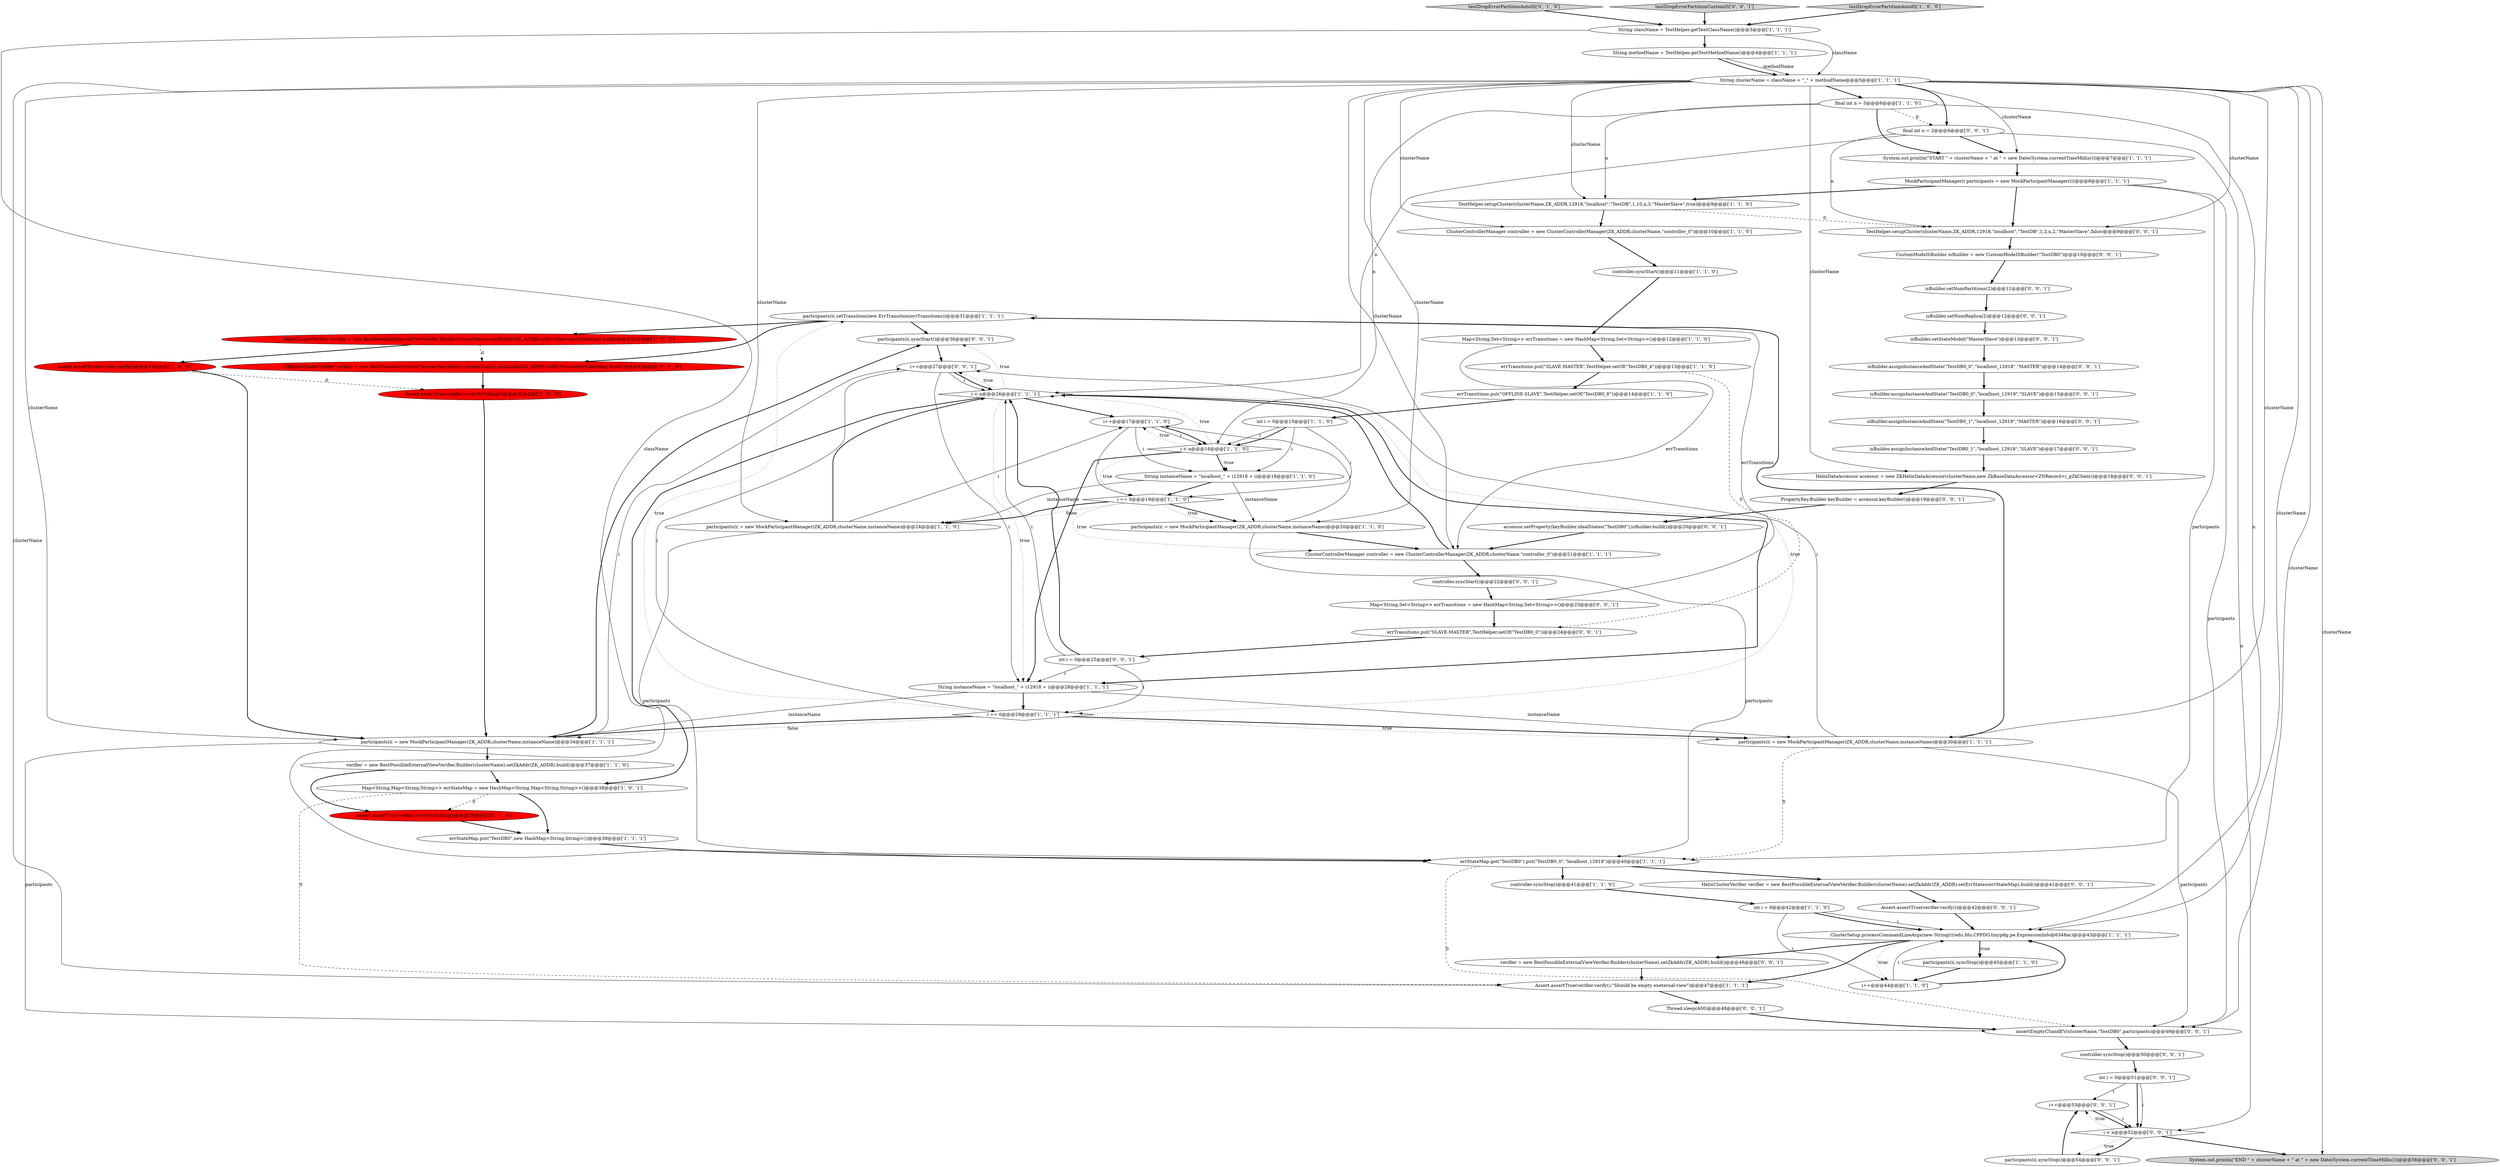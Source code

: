 digraph {
26 [style = filled, label = "participants(i(.setTransition(new ErrTransition(errTransitions))@@@31@@@['1', '1', '1']", fillcolor = white, shape = ellipse image = "AAA0AAABBB1BBB"];
41 [style = filled, label = "testDropErrorPartitionAutoIS['0', '1', '0']", fillcolor = lightgray, shape = diamond image = "AAA0AAABBB2BBB"];
39 [style = filled, label = "Assert.assertTrue(verifier.verifyByPolling())@@@38@@@['0', '1', '0']", fillcolor = red, shape = ellipse image = "AAA1AAABBB2BBB"];
20 [style = filled, label = "controller.syncStart()@@@11@@@['1', '1', '0']", fillcolor = white, shape = ellipse image = "AAA0AAABBB1BBB"];
48 [style = filled, label = "Assert.assertTrue(verifier.verify())@@@42@@@['0', '0', '1']", fillcolor = white, shape = ellipse image = "AAA0AAABBB3BBB"];
69 [style = filled, label = "testDropErrorPartitionCustomIS['0', '0', '1']", fillcolor = lightgray, shape = diamond image = "AAA0AAABBB3BBB"];
66 [style = filled, label = "controller.syncStop()@@@50@@@['0', '0', '1']", fillcolor = white, shape = ellipse image = "AAA0AAABBB3BBB"];
32 [style = filled, label = "participants(i(.syncStop()@@@45@@@['1', '1', '0']", fillcolor = white, shape = ellipse image = "AAA0AAABBB1BBB"];
31 [style = filled, label = "i++@@@17@@@['1', '1', '0']", fillcolor = white, shape = ellipse image = "AAA0AAABBB1BBB"];
44 [style = filled, label = "participants(i(.syncStop()@@@54@@@['0', '0', '1']", fillcolor = white, shape = ellipse image = "AAA0AAABBB3BBB"];
16 [style = filled, label = "ClusterControllerManager controller = new ClusterControllerManager(ZK_ADDR,clusterName,\"controller_0\")@@@10@@@['1', '1', '0']", fillcolor = white, shape = ellipse image = "AAA0AAABBB1BBB"];
27 [style = filled, label = "String methodName = TestHelper.getTestMethodName()@@@4@@@['1', '1', '1']", fillcolor = white, shape = ellipse image = "AAA0AAABBB1BBB"];
6 [style = filled, label = "MockParticipantManager(( participants = new MockParticipantManager((((@@@8@@@['1', '1', '1']", fillcolor = white, shape = ellipse image = "AAA0AAABBB1BBB"];
53 [style = filled, label = "Thread.sleep(400)@@@48@@@['0', '0', '1']", fillcolor = white, shape = ellipse image = "AAA0AAABBB3BBB"];
63 [style = filled, label = "i++@@@53@@@['0', '0', '1']", fillcolor = white, shape = ellipse image = "AAA0AAABBB3BBB"];
29 [style = filled, label = "i == 0@@@29@@@['1', '1', '1']", fillcolor = white, shape = diamond image = "AAA0AAABBB1BBB"];
30 [style = filled, label = "i == 0@@@19@@@['1', '1', '0']", fillcolor = white, shape = diamond image = "AAA0AAABBB1BBB"];
61 [style = filled, label = "isBuilder.setNumPartitions(2)@@@11@@@['0', '0', '1']", fillcolor = white, shape = ellipse image = "AAA0AAABBB3BBB"];
23 [style = filled, label = "System.out.println(\"START \" + clusterName + \" at \" + new Date(System.currentTimeMillis()))@@@7@@@['1', '1', '1']", fillcolor = white, shape = ellipse image = "AAA0AAABBB1BBB"];
43 [style = filled, label = "participants(i(.syncStart()@@@36@@@['0', '0', '1']", fillcolor = white, shape = ellipse image = "AAA0AAABBB3BBB"];
71 [style = filled, label = "TestHelper.setupCluster(clusterName,ZK_ADDR,12918,\"localhost\",\"TestDB\",1,2,n,2,\"MasterSlave\",false)@@@9@@@['0', '0', '1']", fillcolor = white, shape = ellipse image = "AAA0AAABBB3BBB"];
45 [style = filled, label = "isBuilder.assignInstanceAndState(\"TestDB0_1\",\"localhost_12918\",\"SLAVE\")@@@17@@@['0', '0', '1']", fillcolor = white, shape = ellipse image = "AAA0AAABBB3BBB"];
67 [style = filled, label = "isBuilder.setNumReplica(2)@@@12@@@['0', '0', '1']", fillcolor = white, shape = ellipse image = "AAA0AAABBB3BBB"];
40 [style = filled, label = "ZkHelixClusterVerifier verifier = new BestPossibleExternalViewVerifier.Builder(clusterName).setZkAddr(ZK_ADDR).setErrStates(errStateMap).build()@@@32@@@['0', '1', '0']", fillcolor = red, shape = ellipse image = "AAA1AAABBB2BBB"];
19 [style = filled, label = "verifier = new BestPossibleExternalViewVerifier.Builder(clusterName).setZkAddr(ZK_ADDR).build()@@@37@@@['1', '1', '0']", fillcolor = white, shape = ellipse image = "AAA0AAABBB1BBB"];
37 [style = filled, label = "errTransitions.put(\"SLAVE-MASTER\",TestHelper.setOf(\"TestDB0_4\"))@@@13@@@['1', '1', '0']", fillcolor = white, shape = ellipse image = "AAA0AAABBB1BBB"];
28 [style = filled, label = "participants(i( = new MockParticipantManager(ZK_ADDR,clusterName,instanceName)@@@20@@@['1', '1', '0']", fillcolor = white, shape = ellipse image = "AAA0AAABBB1BBB"];
54 [style = filled, label = "isBuilder.assignInstanceAndState(\"TestDB0_0\",\"localhost_12919\",\"SLAVE\")@@@15@@@['0', '0', '1']", fillcolor = white, shape = ellipse image = "AAA0AAABBB3BBB"];
62 [style = filled, label = "i++@@@27@@@['0', '0', '1']", fillcolor = white, shape = ellipse image = "AAA0AAABBB3BBB"];
18 [style = filled, label = "Assert.assertTrue(verifier.verify(),\"Should be empty exeternal-view\")@@@47@@@['1', '1', '1']", fillcolor = white, shape = ellipse image = "AAA0AAABBB1BBB"];
58 [style = filled, label = "int i = 0@@@51@@@['0', '0', '1']", fillcolor = white, shape = ellipse image = "AAA0AAABBB3BBB"];
21 [style = filled, label = "i < n@@@26@@@['1', '1', '1']", fillcolor = white, shape = diamond image = "AAA0AAABBB1BBB"];
10 [style = filled, label = "ClusterSetup.processCommandLineArgs(new String((((edu.fdu.CPPDG.tinypdg.pe.ExpressionInfo@6348ac)@@@43@@@['1', '1', '1']", fillcolor = white, shape = ellipse image = "AAA0AAABBB1BBB"];
56 [style = filled, label = "Map<String,Set<String>> errTransitions = new HashMap<String,Set<String>>()@@@23@@@['0', '0', '1']", fillcolor = white, shape = ellipse image = "AAA0AAABBB3BBB"];
13 [style = filled, label = "controller.syncStop()@@@41@@@['1', '1', '0']", fillcolor = white, shape = ellipse image = "AAA0AAABBB1BBB"];
17 [style = filled, label = "i++@@@44@@@['1', '1', '0']", fillcolor = white, shape = ellipse image = "AAA0AAABBB1BBB"];
60 [style = filled, label = "isBuilder.setStateModel(\"MasterSlave\")@@@13@@@['0', '0', '1']", fillcolor = white, shape = ellipse image = "AAA0AAABBB3BBB"];
14 [style = filled, label = "Map<String,Set<String>> errTransitions = new HashMap<String,Set<String>>()@@@12@@@['1', '1', '0']", fillcolor = white, shape = ellipse image = "AAA0AAABBB1BBB"];
24 [style = filled, label = "String instanceName = \"localhost_\" + (12918 + i)@@@18@@@['1', '1', '0']", fillcolor = white, shape = ellipse image = "AAA0AAABBB1BBB"];
36 [style = filled, label = "participants(i( = new MockParticipantManager(ZK_ADDR,clusterName,instanceName)@@@34@@@['1', '1', '1']", fillcolor = white, shape = ellipse image = "AAA0AAABBB1BBB"];
8 [style = filled, label = "ClusterControllerManager controller = new ClusterControllerManager(ZK_ADDR,clusterName,\"controller_0\")@@@21@@@['1', '1', '1']", fillcolor = white, shape = ellipse image = "AAA0AAABBB1BBB"];
35 [style = filled, label = "participants(i( = new MockParticipantManager(ZK_ADDR,clusterName,instanceName)@@@30@@@['1', '1', '1']", fillcolor = white, shape = ellipse image = "AAA0AAABBB1BBB"];
72 [style = filled, label = "HelixClusterVerifier verifier = new BestPossibleExternalViewVerifier.Builder(clusterName).setZkAddr(ZK_ADDR).setErrStates(errStateMap).build()@@@41@@@['0', '0', '1']", fillcolor = white, shape = ellipse image = "AAA0AAABBB3BBB"];
3 [style = filled, label = "testDropErrorPartitionAutoIS['1', '0', '0']", fillcolor = lightgray, shape = diamond image = "AAA0AAABBB1BBB"];
22 [style = filled, label = "Map<String,Map<String,String>> errStateMap = new HashMap<String,Map<String,String>>()@@@38@@@['1', '0', '1']", fillcolor = white, shape = ellipse image = "AAA0AAABBB1BBB"];
70 [style = filled, label = "HelixDataAccessor accessor = new ZKHelixDataAccessor(clusterName,new ZkBaseDataAccessor<ZNRecord>(_gZkClient))@@@18@@@['0', '0', '1']", fillcolor = white, shape = ellipse image = "AAA0AAABBB3BBB"];
11 [style = filled, label = "int i = 0@@@42@@@['1', '1', '0']", fillcolor = white, shape = ellipse image = "AAA0AAABBB1BBB"];
12 [style = filled, label = "errStateMap.put(\"TestDB0\",new HashMap<String,String>())@@@39@@@['1', '1', '1']", fillcolor = white, shape = ellipse image = "AAA0AAABBB1BBB"];
64 [style = filled, label = "accessor.setProperty(keyBuilder.idealStates(\"TestDB0\"),isBuilder.build())@@@20@@@['0', '0', '1']", fillcolor = white, shape = ellipse image = "AAA0AAABBB3BBB"];
68 [style = filled, label = "controller.syncStart()@@@22@@@['0', '0', '1']", fillcolor = white, shape = ellipse image = "AAA0AAABBB3BBB"];
50 [style = filled, label = "assertEmptyCSandEV(clusterName,\"TestDB0\",participants)@@@49@@@['0', '0', '1']", fillcolor = white, shape = ellipse image = "AAA0AAABBB3BBB"];
73 [style = filled, label = "System.out.println(\"END \" + clusterName + \" at \" + new Date(System.currentTimeMillis()))@@@56@@@['0', '0', '1']", fillcolor = lightgray, shape = ellipse image = "AAA0AAABBB3BBB"];
38 [style = filled, label = "String className = TestHelper.getTestClassName()@@@3@@@['1', '1', '1']", fillcolor = white, shape = ellipse image = "AAA0AAABBB1BBB"];
52 [style = filled, label = "final int n = 2@@@6@@@['0', '0', '1']", fillcolor = white, shape = ellipse image = "AAA0AAABBB3BBB"];
15 [style = filled, label = "Assert.assertTrue(verifier.verify())@@@33@@@['1', '0', '0']", fillcolor = red, shape = ellipse image = "AAA1AAABBB1BBB"];
9 [style = filled, label = "HelixClusterVerifier verifier = new BestPossibleExternalViewVerifier.Builder(clusterName).setZkAddr(ZK_ADDR).setErrStates(errStateMap).build()@@@32@@@['1', '0', '0']", fillcolor = red, shape = ellipse image = "AAA1AAABBB1BBB"];
7 [style = filled, label = "final int n = 5@@@6@@@['1', '1', '0']", fillcolor = white, shape = ellipse image = "AAA0AAABBB1BBB"];
49 [style = filled, label = "PropertyKey.Builder keyBuilder = accessor.keyBuilder()@@@19@@@['0', '0', '1']", fillcolor = white, shape = ellipse image = "AAA0AAABBB3BBB"];
4 [style = filled, label = "String instanceName = \"localhost_\" + (12918 + i)@@@28@@@['1', '1', '1']", fillcolor = white, shape = ellipse image = "AAA0AAABBB1BBB"];
25 [style = filled, label = "TestHelper.setupCluster(clusterName,ZK_ADDR,12918,\"localhost\",\"TestDB\",1,10,n,3,\"MasterSlave\",true)@@@9@@@['1', '1', '0']", fillcolor = white, shape = ellipse image = "AAA0AAABBB1BBB"];
33 [style = filled, label = "i < n@@@16@@@['1', '1', '0']", fillcolor = white, shape = diamond image = "AAA0AAABBB1BBB"];
59 [style = filled, label = "i < n@@@52@@@['0', '0', '1']", fillcolor = white, shape = diamond image = "AAA0AAABBB3BBB"];
65 [style = filled, label = "verifier = new BestPossibleExternalViewVerifier.Builder(clusterName).setZkAddr(ZK_ADDR).build()@@@46@@@['0', '0', '1']", fillcolor = white, shape = ellipse image = "AAA0AAABBB3BBB"];
47 [style = filled, label = "isBuilder.assignInstanceAndState(\"TestDB0_1\",\"localhost_12919\",\"MASTER\")@@@16@@@['0', '0', '1']", fillcolor = white, shape = ellipse image = "AAA0AAABBB3BBB"];
2 [style = filled, label = "participants(i( = new MockParticipantManager(ZK_ADDR,clusterName,instanceName)@@@24@@@['1', '1', '0']", fillcolor = white, shape = ellipse image = "AAA0AAABBB1BBB"];
46 [style = filled, label = "isBuilder.assignInstanceAndState(\"TestDB0_0\",\"localhost_12918\",\"MASTER\")@@@14@@@['0', '0', '1']", fillcolor = white, shape = ellipse image = "AAA0AAABBB3BBB"];
34 [style = filled, label = "String clusterName = className + \"_\" + methodName@@@5@@@['1', '1', '1']", fillcolor = white, shape = ellipse image = "AAA0AAABBB1BBB"];
42 [style = filled, label = "Assert.assertTrue(verifier.verifyByPolling())@@@33@@@['0', '1', '0']", fillcolor = red, shape = ellipse image = "AAA1AAABBB2BBB"];
51 [style = filled, label = "int i = 0@@@25@@@['0', '0', '1']", fillcolor = white, shape = ellipse image = "AAA0AAABBB3BBB"];
5 [style = filled, label = "errStateMap.get(\"TestDB0\").put(\"TestDB0_0\",\"localhost_12918\")@@@40@@@['1', '1', '1']", fillcolor = white, shape = ellipse image = "AAA0AAABBB1BBB"];
55 [style = filled, label = "CustomModeISBuilder isBuilder = new CustomModeISBuilder(\"TestDB0\")@@@10@@@['0', '0', '1']", fillcolor = white, shape = ellipse image = "AAA0AAABBB3BBB"];
0 [style = filled, label = "errTransitions.put(\"OFFLINE-SLAVE\",TestHelper.setOf(\"TestDB0_8\"))@@@14@@@['1', '1', '0']", fillcolor = white, shape = ellipse image = "AAA0AAABBB1BBB"];
57 [style = filled, label = "errTransitions.put(\"SLAVE-MASTER\",TestHelper.setOf(\"TestDB0_0\"))@@@24@@@['0', '0', '1']", fillcolor = white, shape = ellipse image = "AAA0AAABBB3BBB"];
1 [style = filled, label = "int i = 0@@@15@@@['1', '1', '0']", fillcolor = white, shape = ellipse image = "AAA0AAABBB1BBB"];
69->38 [style = bold, label=""];
37->0 [style = bold, label=""];
1->24 [style = solid, label="i"];
12->5 [style = bold, label=""];
44->63 [style = bold, label=""];
29->36 [style = dotted, label="false"];
34->23 [style = solid, label="clusterName"];
11->17 [style = solid, label="i"];
62->21 [style = solid, label="i"];
27->34 [style = solid, label="methodName"];
1->30 [style = solid, label="i"];
64->8 [style = bold, label=""];
35->50 [style = solid, label="participants"];
26->9 [style = bold, label=""];
10->32 [style = bold, label=""];
26->40 [style = bold, label=""];
67->60 [style = bold, label=""];
7->33 [style = solid, label="n"];
3->38 [style = bold, label=""];
52->59 [style = solid, label="n"];
29->26 [style = dotted, label="true"];
10->32 [style = dotted, label="true"];
14->8 [style = solid, label="errTransitions"];
34->50 [style = solid, label="clusterName"];
24->30 [style = bold, label=""];
51->21 [style = solid, label="i"];
65->18 [style = bold, label=""];
1->33 [style = bold, label=""];
34->8 [style = solid, label="clusterName"];
30->28 [style = bold, label=""];
21->31 [style = bold, label=""];
2->31 [style = solid, label="i"];
46->54 [style = bold, label=""];
24->28 [style = solid, label="instanceName"];
48->10 [style = bold, label=""];
36->62 [style = solid, label="i"];
31->33 [style = solid, label="i"];
51->29 [style = solid, label="i"];
50->66 [style = bold, label=""];
58->59 [style = bold, label=""];
45->70 [style = bold, label=""];
14->37 [style = bold, label=""];
29->36 [style = bold, label=""];
49->64 [style = bold, label=""];
52->23 [style = bold, label=""];
6->50 [style = solid, label="participants"];
36->50 [style = solid, label="participants"];
57->51 [style = bold, label=""];
59->73 [style = bold, label=""];
34->28 [style = solid, label="clusterName"];
59->44 [style = dotted, label="true"];
21->29 [style = dotted, label="true"];
34->52 [style = bold, label=""];
51->21 [style = bold, label=""];
25->71 [style = dashed, label="0"];
19->39 [style = bold, label=""];
51->4 [style = solid, label="i"];
26->43 [style = bold, label=""];
20->14 [style = bold, label=""];
56->57 [style = bold, label=""];
58->59 [style = solid, label="i"];
38->5 [style = solid, label="className"];
13->11 [style = bold, label=""];
35->5 [style = dashed, label="0"];
22->18 [style = dashed, label="0"];
71->55 [style = bold, label=""];
6->5 [style = solid, label="participants"];
21->22 [style = bold, label=""];
2->21 [style = bold, label=""];
7->52 [style = dashed, label="0"];
10->65 [style = bold, label=""];
31->33 [style = bold, label=""];
7->23 [style = bold, label=""];
39->12 [style = bold, label=""];
5->72 [style = bold, label=""];
41->38 [style = bold, label=""];
29->35 [style = bold, label=""];
59->44 [style = bold, label=""];
34->71 [style = solid, label="clusterName"];
30->28 [style = dotted, label="true"];
16->20 [style = bold, label=""];
31->24 [style = solid, label="i"];
19->22 [style = bold, label=""];
32->17 [style = bold, label=""];
7->25 [style = solid, label="n"];
21->4 [style = bold, label=""];
15->36 [style = bold, label=""];
33->31 [style = dotted, label="true"];
36->43 [style = bold, label=""];
6->71 [style = bold, label=""];
17->10 [style = bold, label=""];
10->18 [style = bold, label=""];
11->10 [style = solid, label="i"];
34->10 [style = solid, label="clusterName"];
62->4 [style = solid, label="i"];
34->36 [style = solid, label="clusterName"];
63->59 [style = bold, label=""];
34->18 [style = solid, label="clusterName"];
52->71 [style = solid, label="n"];
33->4 [style = bold, label=""];
34->25 [style = solid, label="clusterName"];
34->2 [style = solid, label="clusterName"];
38->27 [style = bold, label=""];
52->21 [style = solid, label="n"];
4->36 [style = solid, label="instanceName"];
4->29 [style = bold, label=""];
35->62 [style = solid, label="i"];
56->26 [style = solid, label="errTransitions"];
25->16 [style = bold, label=""];
55->61 [style = bold, label=""];
10->17 [style = dotted, label="true"];
53->50 [style = bold, label=""];
66->58 [style = bold, label=""];
27->34 [style = bold, label=""];
2->5 [style = solid, label="participants"];
24->2 [style = solid, label="instanceName"];
33->21 [style = dotted, label="true"];
11->10 [style = bold, label=""];
0->1 [style = bold, label=""];
33->24 [style = bold, label=""];
23->6 [style = bold, label=""];
28->8 [style = bold, label=""];
5->13 [style = bold, label=""];
28->31 [style = solid, label="i"];
30->2 [style = dotted, label="false"];
33->24 [style = dotted, label="true"];
30->8 [style = dotted, label="true"];
47->45 [style = bold, label=""];
28->5 [style = solid, label="participants"];
35->26 [style = bold, label=""];
63->59 [style = solid, label="i"];
61->67 [style = bold, label=""];
70->49 [style = bold, label=""];
72->48 [style = bold, label=""];
36->19 [style = bold, label=""];
17->10 [style = solid, label="i"];
21->43 [style = dotted, label="true"];
5->50 [style = dashed, label="0"];
43->62 [style = bold, label=""];
34->7 [style = bold, label=""];
18->53 [style = bold, label=""];
7->10 [style = solid, label="n"];
42->36 [style = bold, label=""];
34->16 [style = solid, label="clusterName"];
60->46 [style = bold, label=""];
68->56 [style = bold, label=""];
33->30 [style = dotted, label="true"];
21->4 [style = dotted, label="true"];
34->35 [style = solid, label="clusterName"];
1->33 [style = solid, label="i"];
15->42 [style = dashed, label="0"];
54->47 [style = bold, label=""];
9->40 [style = dashed, label="0"];
8->68 [style = bold, label=""];
34->70 [style = solid, label="clusterName"];
31->30 [style = solid, label="i"];
38->34 [style = solid, label="className"];
62->29 [style = solid, label="i"];
9->15 [style = bold, label=""];
22->12 [style = bold, label=""];
59->63 [style = dotted, label="true"];
22->39 [style = dashed, label="0"];
58->63 [style = solid, label="i"];
8->21 [style = bold, label=""];
37->57 [style = dashed, label="0"];
21->62 [style = dotted, label="true"];
30->2 [style = bold, label=""];
4->35 [style = solid, label="instanceName"];
40->42 [style = bold, label=""];
29->35 [style = dotted, label="true"];
62->21 [style = bold, label=""];
6->25 [style = bold, label=""];
34->73 [style = solid, label="clusterName"];
}
